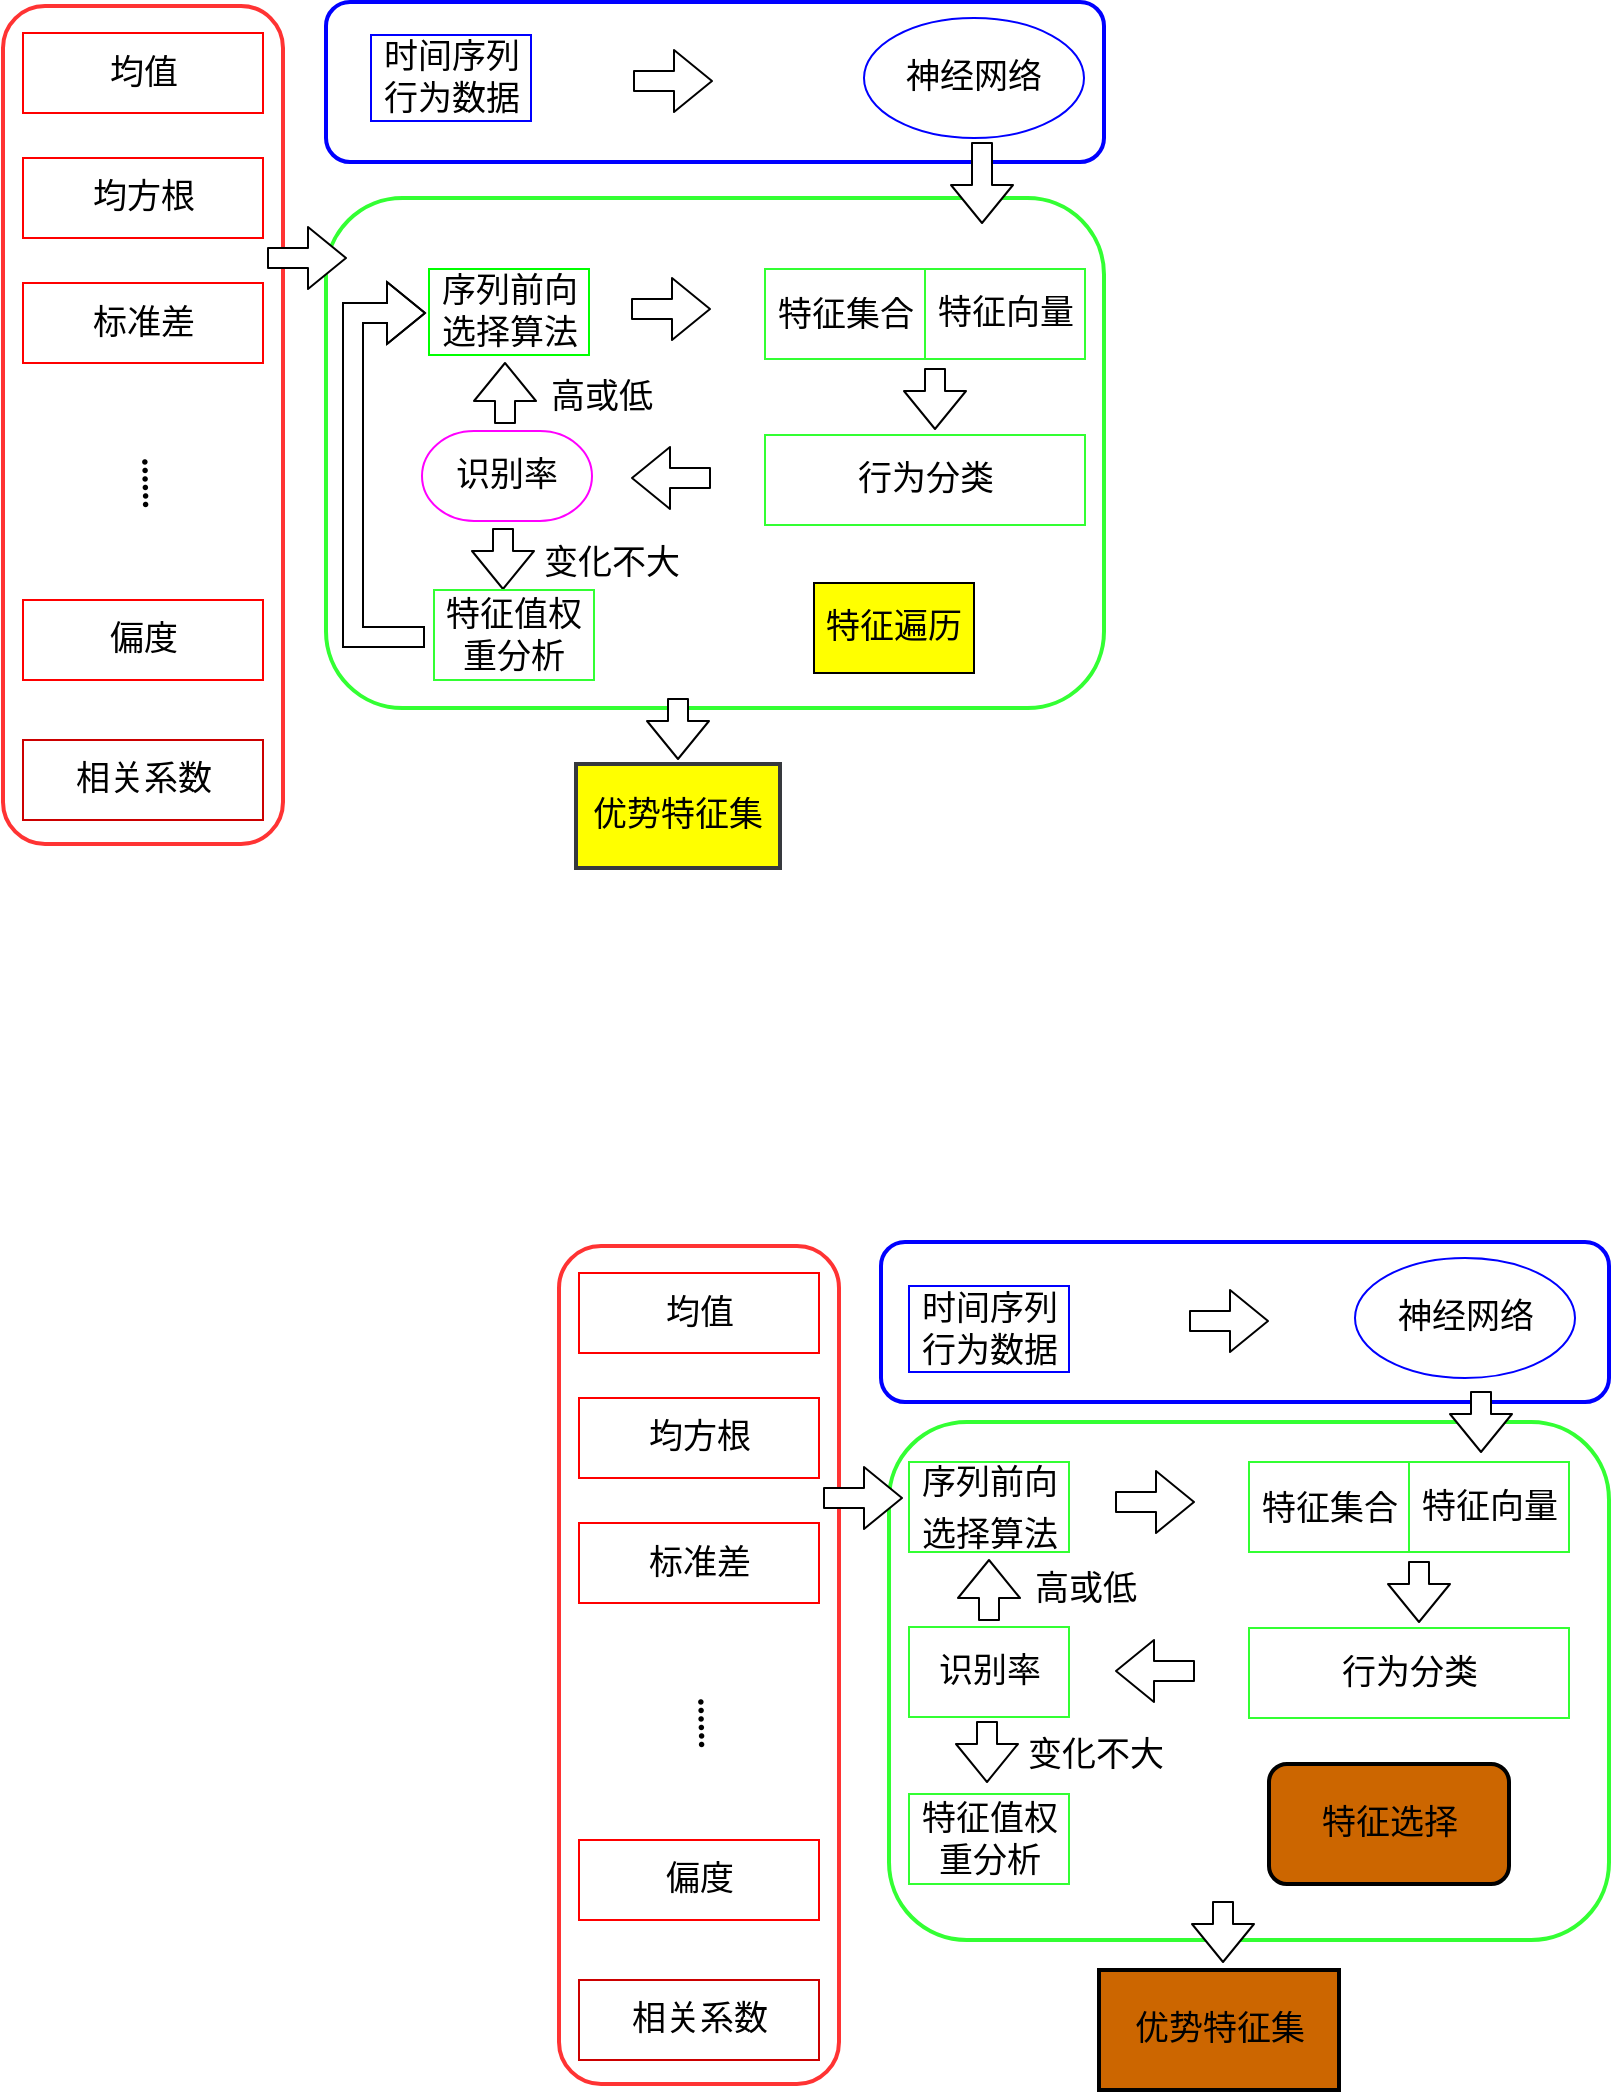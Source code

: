 <mxfile version="12.2.9" type="github" pages="1">
  <diagram id="4a39q2auaV-xZN6c6QUD" name="Page-1">
    <mxGraphModel dx="779" dy="412" grid="1" gridSize="10" guides="1" tooltips="1" connect="1" arrows="1" fold="1" page="1" pageScale="1" pageWidth="827" pageHeight="1169" math="0" shadow="0">
      <root>
        <mxCell id="0"/>
        <mxCell id="1" parent="0"/>
        <mxCell id="yiICv3iwBEEqGms3I8O2-3" value="" style="rounded=1;whiteSpace=wrap;html=1;shadow=0;glass=0;comic=0;labelBackgroundColor=none;strokeColor=#33FF33;strokeWidth=2;fillColor=none;fontFamily=Times New Roman;fontSize=17;" parent="1" vertex="1">
          <mxGeometry x="322" y="1178" width="389" height="255" as="geometry"/>
        </mxCell>
        <mxCell id="yiICv3iwBEEqGms3I8O2-4" value="" style="rounded=1;whiteSpace=wrap;html=1;shadow=0;glass=0;comic=0;labelBackgroundColor=none;strokeColor=#0000FF;strokeWidth=2;fillColor=none;fontFamily=Times New Roman;fontSize=17;" parent="1" vertex="1">
          <mxGeometry x="322" y="1080" width="389" height="80" as="geometry"/>
        </mxCell>
        <mxCell id="yiICv3iwBEEqGms3I8O2-5" value="" style="rounded=1;whiteSpace=wrap;html=1;shadow=0;glass=0;comic=0;labelBackgroundColor=none;fillColor=none;fontFamily=Times New Roman;fontSize=17;strokeColor=#FF3333;fontColor=#ffffff;strokeWidth=2;" parent="1" vertex="1">
          <mxGeometry x="160.5" y="1082" width="140" height="419" as="geometry"/>
        </mxCell>
        <mxCell id="yiICv3iwBEEqGms3I8O2-6" value="" style="shape=flexArrow;endArrow=classic;html=1;fontSize=17;fontFamily=Times New Roman;fillColor=#ffffff;" parent="1" edge="1">
          <mxGeometry width="50" height="50" relative="1" as="geometry">
            <mxPoint x="626.5" y="1263" as="sourcePoint"/>
            <mxPoint x="626.5" y="1294" as="targetPoint"/>
          </mxGeometry>
        </mxCell>
        <mxCell id="yiICv3iwBEEqGms3I8O2-7" value="均值" style="rounded=0;whiteSpace=wrap;html=1;fontSize=17;fontFamily=Times New Roman;strokeColor=#FF0000;strokeWidth=1;" parent="1" vertex="1">
          <mxGeometry x="170.5" y="1095.5" width="120" height="40" as="geometry"/>
        </mxCell>
        <mxCell id="yiICv3iwBEEqGms3I8O2-8" value="均方根" style="rounded=0;whiteSpace=wrap;html=1;fontSize=17;fontFamily=Times New Roman;strokeColor=#FF0000;" parent="1" vertex="1">
          <mxGeometry x="170.5" y="1158" width="120" height="40" as="geometry"/>
        </mxCell>
        <mxCell id="yiICv3iwBEEqGms3I8O2-9" value="标准差" style="rounded=0;whiteSpace=wrap;html=1;fontSize=17;fontFamily=Times New Roman;strokeColor=#FF0000;" parent="1" vertex="1">
          <mxGeometry x="170.5" y="1220.5" width="120" height="40" as="geometry"/>
        </mxCell>
        <mxCell id="yiICv3iwBEEqGms3I8O2-11" value="相关系数" style="rounded=0;whiteSpace=wrap;html=1;fontSize=17;fontFamily=Times New Roman;strokeColor=#CC0000;" parent="1" vertex="1">
          <mxGeometry x="170.5" y="1449" width="120" height="40" as="geometry"/>
        </mxCell>
        <mxCell id="yiICv3iwBEEqGms3I8O2-12" value="偏度" style="rounded=0;whiteSpace=wrap;html=1;fontSize=17;fontFamily=Times New Roman;strokeColor=#FF0000;" parent="1" vertex="1">
          <mxGeometry x="170.5" y="1379" width="120" height="40" as="geometry"/>
        </mxCell>
        <mxCell id="yiICv3iwBEEqGms3I8O2-13" value="" style="shape=flexArrow;endArrow=classic;html=1;fontSize=17;fontFamily=Times New Roman;fillColor=#ffffff;" parent="1" edge="1">
          <mxGeometry width="50" height="50" relative="1" as="geometry">
            <mxPoint x="292.5" y="1208" as="sourcePoint"/>
            <mxPoint x="332.5" y="1208" as="targetPoint"/>
          </mxGeometry>
        </mxCell>
        <mxCell id="yiICv3iwBEEqGms3I8O2-14" value="" style="shape=flexArrow;endArrow=classic;html=1;fontSize=17;fontFamily=Times New Roman;fillColor=#ffffff;" parent="1" edge="1">
          <mxGeometry width="50" height="50" relative="1" as="geometry">
            <mxPoint x="474.5" y="1233.5" as="sourcePoint"/>
            <mxPoint x="514.5" y="1233.5" as="targetPoint"/>
          </mxGeometry>
        </mxCell>
        <mxCell id="yiICv3iwBEEqGms3I8O2-15" value="&lt;span style=&quot;font-size: 17px; line-height: 150%;&quot;&gt;特征集合&lt;/span&gt;" style="rounded=0;whiteSpace=wrap;html=1;fontSize=17;fontFamily=Times New Roman;strokeColor=#33FF33;" parent="1" vertex="1">
          <mxGeometry x="541.5" y="1213.5" width="80" height="45" as="geometry"/>
        </mxCell>
        <mxCell id="yiICv3iwBEEqGms3I8O2-16" value="时间序列行为数据" style="rounded=0;whiteSpace=wrap;html=1;fontSize=17;fontFamily=Times New Roman;strokeColor=#0000FF;" parent="1" vertex="1">
          <mxGeometry x="344.5" y="1096.5" width="80" height="43" as="geometry"/>
        </mxCell>
        <mxCell id="yiICv3iwBEEqGms3I8O2-17" value="特征向量" style="rounded=0;whiteSpace=wrap;html=1;fontSize=17;fontFamily=Times New Roman;strokeColor=#33FF33;" parent="1" vertex="1">
          <mxGeometry x="621.5" y="1213.5" width="80" height="45" as="geometry"/>
        </mxCell>
        <mxCell id="yiICv3iwBEEqGms3I8O2-18" value="行为分类" style="rounded=0;whiteSpace=wrap;html=1;fontSize=17;fontFamily=Times New Roman;strokeColor=#33FF33;" parent="1" vertex="1">
          <mxGeometry x="541.5" y="1296.5" width="160" height="45" as="geometry"/>
        </mxCell>
        <mxCell id="i2KdsXVOilVJPKL2qXOY-22" value="" style="edgeStyle=orthogonalEdgeStyle;shape=flexArrow;rounded=0;orthogonalLoop=1;jettySize=auto;html=1;" edge="1" parent="1">
          <mxGeometry relative="1" as="geometry">
            <mxPoint x="371.5" y="1397.5" as="sourcePoint"/>
            <mxPoint x="372" y="1235.5" as="targetPoint"/>
            <Array as="points">
              <mxPoint x="371.5" y="1397.5"/>
              <mxPoint x="335.5" y="1397.5"/>
              <mxPoint x="335.5" y="1235.5"/>
            </Array>
          </mxGeometry>
        </mxCell>
        <mxCell id="yiICv3iwBEEqGms3I8O2-21" value="" style="shape=flexArrow;endArrow=classic;html=1;fontSize=17;fontFamily=Times New Roman;fillColor=#ffffff;" parent="1" edge="1">
          <mxGeometry width="50" height="50" relative="1" as="geometry">
            <mxPoint x="411.5" y="1291" as="sourcePoint"/>
            <mxPoint x="411.5" y="1260" as="targetPoint"/>
          </mxGeometry>
        </mxCell>
        <mxCell id="yiICv3iwBEEqGms3I8O2-23" value="" style="shape=flexArrow;endArrow=classic;html=1;fontSize=17;fontFamily=Times New Roman;fillColor=#ffffff;" parent="1" edge="1">
          <mxGeometry width="50" height="50" relative="1" as="geometry">
            <mxPoint x="410.5" y="1343" as="sourcePoint"/>
            <mxPoint x="410.5" y="1374" as="targetPoint"/>
          </mxGeometry>
        </mxCell>
        <mxCell id="yiICv3iwBEEqGms3I8O2-24" value="特征值权重分析" style="rounded=0;whiteSpace=wrap;html=1;fontSize=17;fontFamily=Times New Roman;strokeColor=#33FF33;" parent="1" vertex="1">
          <mxGeometry x="376" y="1374" width="80" height="45" as="geometry"/>
        </mxCell>
        <mxCell id="yiICv3iwBEEqGms3I8O2-25" value="" style="shape=flexArrow;endArrow=classic;html=1;fontSize=17;fontFamily=Times New Roman;fillColor=#ffffff;" parent="1" edge="1">
          <mxGeometry width="50" height="50" relative="1" as="geometry">
            <mxPoint x="650" y="1150" as="sourcePoint"/>
            <mxPoint x="650" y="1191" as="targetPoint"/>
          </mxGeometry>
        </mxCell>
        <mxCell id="yiICv3iwBEEqGms3I8O2-26" value="" style="shape=flexArrow;endArrow=classic;html=1;fontSize=17;fontFamily=Times New Roman;fillColor=#ffffff;" parent="1" edge="1">
          <mxGeometry width="50" height="50" relative="1" as="geometry">
            <mxPoint x="475.5" y="1119.5" as="sourcePoint"/>
            <mxPoint x="515.5" y="1119.5" as="targetPoint"/>
          </mxGeometry>
        </mxCell>
        <mxCell id="yiICv3iwBEEqGms3I8O2-28" value="神经网络" style="ellipse;whiteSpace=wrap;html=1;rounded=0;shadow=0;glass=0;comic=0;labelBackgroundColor=none;fillColor=#ffffff;fontFamily=Times New Roman;fontSize=17;strokeColor=#0000FF;" parent="1" vertex="1">
          <mxGeometry x="591" y="1088" width="110" height="60" as="geometry"/>
        </mxCell>
        <mxCell id="yiICv3iwBEEqGms3I8O2-29" value="" style="shape=flexArrow;endArrow=classic;html=1;fontSize=17;fontFamily=Times New Roman;fillColor=#ffffff;" parent="1" edge="1">
          <mxGeometry width="50" height="50" relative="1" as="geometry">
            <mxPoint x="514.5" y="1318" as="sourcePoint"/>
            <mxPoint x="474.5" y="1318" as="targetPoint"/>
          </mxGeometry>
        </mxCell>
        <mxCell id="yiICv3iwBEEqGms3I8O2-30" value="高或低" style="text;html=1;strokeColor=none;fillColor=none;align=center;verticalAlign=middle;whiteSpace=wrap;rounded=0;shadow=0;glass=0;comic=0;labelBackgroundColor=none;fontFamily=Times New Roman;fontSize=17;" parent="1" vertex="1">
          <mxGeometry x="424.5" y="1267.5" width="70" height="20" as="geometry"/>
        </mxCell>
        <mxCell id="yiICv3iwBEEqGms3I8O2-31" value="变化不大" style="text;html=1;strokeColor=none;fillColor=none;align=center;verticalAlign=middle;whiteSpace=wrap;rounded=0;shadow=0;glass=0;comic=0;labelBackgroundColor=none;fontFamily=Times New Roman;fontSize=17;" parent="1" vertex="1">
          <mxGeometry x="424.5" y="1350.5" width="80" height="20" as="geometry"/>
        </mxCell>
        <mxCell id="yiICv3iwBEEqGms3I8O2-32" value="&lt;font style=&quot;font-size: 17px;&quot;&gt;&lt;b style=&quot;font-size: 17px;&quot;&gt;......&lt;/b&gt;&lt;br style=&quot;font-size: 17px;&quot;&gt;&lt;/font&gt;" style="text;html=1;strokeColor=none;fillColor=none;align=center;verticalAlign=middle;whiteSpace=wrap;rounded=0;shadow=0;glass=0;comic=0;labelBackgroundColor=none;fontFamily=Times New Roman;fontSize=17;direction=south;rotation=89;" parent="1" vertex="1">
          <mxGeometry x="200.5" y="1314.5" width="70" height="11" as="geometry"/>
        </mxCell>
        <mxCell id="yiICv3iwBEEqGms3I8O2-41" value="" style="rounded=1;whiteSpace=wrap;html=1;shadow=0;glass=0;comic=0;labelBackgroundColor=none;strokeColor=#33FF33;strokeWidth=2;fillColor=none;fontFamily=Times New Roman;fontSize=17;" parent="1" vertex="1">
          <mxGeometry x="603.5" y="1790" width="360" height="259" as="geometry"/>
        </mxCell>
        <mxCell id="yiICv3iwBEEqGms3I8O2-42" value="" style="rounded=1;whiteSpace=wrap;html=1;shadow=0;glass=0;comic=0;labelBackgroundColor=none;strokeColor=#0000FF;strokeWidth=2;fillColor=none;fontFamily=Times New Roman;fontSize=17;" parent="1" vertex="1">
          <mxGeometry x="599.5" y="1700" width="364" height="80" as="geometry"/>
        </mxCell>
        <mxCell id="yiICv3iwBEEqGms3I8O2-43" value="" style="rounded=1;whiteSpace=wrap;html=1;shadow=0;glass=0;comic=0;labelBackgroundColor=none;fillColor=none;fontFamily=Times New Roman;fontSize=17;strokeColor=#FF3333;fontColor=#ffffff;strokeWidth=2;" parent="1" vertex="1">
          <mxGeometry x="438.5" y="1702" width="140" height="419" as="geometry"/>
        </mxCell>
        <mxCell id="yiICv3iwBEEqGms3I8O2-44" value="" style="shape=flexArrow;endArrow=classic;html=1;fontSize=17;fontFamily=Times New Roman;fillColor=#ffffff;" parent="1" edge="1">
          <mxGeometry width="50" height="50" relative="1" as="geometry">
            <mxPoint x="868.5" y="1859.5" as="sourcePoint"/>
            <mxPoint x="868.5" y="1890.5" as="targetPoint"/>
          </mxGeometry>
        </mxCell>
        <mxCell id="yiICv3iwBEEqGms3I8O2-45" value="均值" style="rounded=0;whiteSpace=wrap;html=1;fontSize=17;fontFamily=Times New Roman;strokeColor=#FF0000;strokeWidth=1;" parent="1" vertex="1">
          <mxGeometry x="448.5" y="1715.5" width="120" height="40" as="geometry"/>
        </mxCell>
        <mxCell id="yiICv3iwBEEqGms3I8O2-46" value="均方根" style="rounded=0;whiteSpace=wrap;html=1;fontSize=17;fontFamily=Times New Roman;strokeColor=#FF0000;" parent="1" vertex="1">
          <mxGeometry x="448.5" y="1778" width="120" height="40" as="geometry"/>
        </mxCell>
        <mxCell id="yiICv3iwBEEqGms3I8O2-47" value="标准差" style="rounded=0;whiteSpace=wrap;html=1;fontSize=17;fontFamily=Times New Roman;strokeColor=#FF0000;" parent="1" vertex="1">
          <mxGeometry x="448.5" y="1840.5" width="120" height="40" as="geometry"/>
        </mxCell>
        <mxCell id="yiICv3iwBEEqGms3I8O2-48" value="&lt;span style=&quot;font-size: 17px; line-height: 150%;&quot;&gt;序列前向选择算法&lt;/span&gt;" style="rounded=0;whiteSpace=wrap;html=1;fontSize=17;fontFamily=Times New Roman;strokeColor=#33FF33;" parent="1" vertex="1">
          <mxGeometry x="613.5" y="1810" width="80" height="45" as="geometry"/>
        </mxCell>
        <mxCell id="yiICv3iwBEEqGms3I8O2-49" value="相关系数" style="rounded=0;whiteSpace=wrap;html=1;fontSize=17;fontFamily=Times New Roman;strokeColor=#CC0000;" parent="1" vertex="1">
          <mxGeometry x="448.5" y="2069" width="120" height="40" as="geometry"/>
        </mxCell>
        <mxCell id="yiICv3iwBEEqGms3I8O2-50" value="偏度" style="rounded=0;whiteSpace=wrap;html=1;fontSize=17;fontFamily=Times New Roman;strokeColor=#FF0000;" parent="1" vertex="1">
          <mxGeometry x="448.5" y="1999" width="120" height="40" as="geometry"/>
        </mxCell>
        <mxCell id="yiICv3iwBEEqGms3I8O2-51" value="" style="shape=flexArrow;endArrow=classic;html=1;fontSize=17;fontFamily=Times New Roman;fillColor=#ffffff;" parent="1" edge="1">
          <mxGeometry width="50" height="50" relative="1" as="geometry">
            <mxPoint x="570.5" y="1828" as="sourcePoint"/>
            <mxPoint x="610.5" y="1828" as="targetPoint"/>
          </mxGeometry>
        </mxCell>
        <mxCell id="yiICv3iwBEEqGms3I8O2-52" value="" style="shape=flexArrow;endArrow=classic;html=1;fontSize=17;fontFamily=Times New Roman;fillColor=#ffffff;" parent="1" edge="1">
          <mxGeometry width="50" height="50" relative="1" as="geometry">
            <mxPoint x="716.5" y="1830" as="sourcePoint"/>
            <mxPoint x="756.5" y="1830" as="targetPoint"/>
          </mxGeometry>
        </mxCell>
        <mxCell id="yiICv3iwBEEqGms3I8O2-53" value="&lt;span style=&quot;font-size: 17px; line-height: 150%;&quot;&gt;特征集合&lt;/span&gt;" style="rounded=0;whiteSpace=wrap;html=1;fontSize=17;fontFamily=Times New Roman;strokeColor=#33FF33;" parent="1" vertex="1">
          <mxGeometry x="783.5" y="1810" width="80" height="45" as="geometry"/>
        </mxCell>
        <mxCell id="yiICv3iwBEEqGms3I8O2-54" value="时间序列行为数据" style="rounded=0;whiteSpace=wrap;html=1;fontSize=17;fontFamily=Times New Roman;strokeColor=#0000FF;" parent="1" vertex="1">
          <mxGeometry x="613.5" y="1722" width="80" height="43" as="geometry"/>
        </mxCell>
        <mxCell id="yiICv3iwBEEqGms3I8O2-55" value="特征向量" style="rounded=0;whiteSpace=wrap;html=1;fontSize=17;fontFamily=Times New Roman;strokeColor=#33FF33;" parent="1" vertex="1">
          <mxGeometry x="863.5" y="1810" width="80" height="45" as="geometry"/>
        </mxCell>
        <mxCell id="yiICv3iwBEEqGms3I8O2-56" value="行为分类" style="rounded=0;whiteSpace=wrap;html=1;fontSize=17;fontFamily=Times New Roman;strokeColor=#33FF33;" parent="1" vertex="1">
          <mxGeometry x="783.5" y="1893" width="160" height="45" as="geometry"/>
        </mxCell>
        <mxCell id="yiICv3iwBEEqGms3I8O2-57" value="特征选择" style="rounded=1;whiteSpace=wrap;html=1;fontSize=17;fontFamily=Times New Roman;strokeColor=#000000;fillColor=#CC6600;strokeWidth=2;" parent="1" vertex="1">
          <mxGeometry x="793.5" y="1961" width="120" height="60" as="geometry"/>
        </mxCell>
        <mxCell id="yiICv3iwBEEqGms3I8O2-58" value="识别率" style="rounded=0;whiteSpace=wrap;html=1;fontSize=17;fontFamily=Times New Roman;strokeColor=#33FF33;" parent="1" vertex="1">
          <mxGeometry x="613.5" y="1892.5" width="80" height="45" as="geometry"/>
        </mxCell>
        <mxCell id="yiICv3iwBEEqGms3I8O2-59" value="" style="shape=flexArrow;endArrow=classic;html=1;fontSize=17;fontFamily=Times New Roman;fillColor=#ffffff;" parent="1" edge="1">
          <mxGeometry width="50" height="50" relative="1" as="geometry">
            <mxPoint x="653.5" y="1889.5" as="sourcePoint"/>
            <mxPoint x="653.5" y="1858.5" as="targetPoint"/>
          </mxGeometry>
        </mxCell>
        <mxCell id="yiICv3iwBEEqGms3I8O2-60" value="优势特征集" style="rounded=0;whiteSpace=wrap;html=1;fillColor=#CC6600;fontSize=17;fontFamily=Times New Roman;strokeColor=#000000;strokeWidth=2;gradientColor=none;" parent="1" vertex="1">
          <mxGeometry x="708.5" y="2064" width="120" height="60" as="geometry"/>
        </mxCell>
        <mxCell id="yiICv3iwBEEqGms3I8O2-61" value="" style="shape=flexArrow;endArrow=classic;html=1;fontSize=17;fontFamily=Times New Roman;fillColor=#ffffff;" parent="1" edge="1">
          <mxGeometry width="50" height="50" relative="1" as="geometry">
            <mxPoint x="652.5" y="1939.5" as="sourcePoint"/>
            <mxPoint x="652.5" y="1970.5" as="targetPoint"/>
          </mxGeometry>
        </mxCell>
        <mxCell id="yiICv3iwBEEqGms3I8O2-62" value="特征值权重分析" style="rounded=0;whiteSpace=wrap;html=1;fontSize=17;fontFamily=Times New Roman;strokeColor=#33FF33;" parent="1" vertex="1">
          <mxGeometry x="613.5" y="1976" width="80" height="45" as="geometry"/>
        </mxCell>
        <mxCell id="yiICv3iwBEEqGms3I8O2-63" value="" style="shape=flexArrow;endArrow=classic;html=1;fontSize=17;fontFamily=Times New Roman;fillColor=#ffffff;" parent="1" edge="1">
          <mxGeometry width="50" height="50" relative="1" as="geometry">
            <mxPoint x="899.5" y="1774.5" as="sourcePoint"/>
            <mxPoint x="899.5" y="1805.5" as="targetPoint"/>
          </mxGeometry>
        </mxCell>
        <mxCell id="yiICv3iwBEEqGms3I8O2-64" value="" style="shape=flexArrow;endArrow=classic;html=1;fontSize=17;fontFamily=Times New Roman;fillColor=#ffffff;" parent="1" edge="1">
          <mxGeometry width="50" height="50" relative="1" as="geometry">
            <mxPoint x="753.5" y="1739.5" as="sourcePoint"/>
            <mxPoint x="793.5" y="1739.5" as="targetPoint"/>
          </mxGeometry>
        </mxCell>
        <mxCell id="yiICv3iwBEEqGms3I8O2-65" value="" style="shape=flexArrow;endArrow=classic;html=1;fontSize=17;fontFamily=Times New Roman;fillColor=#ffffff;" parent="1" edge="1">
          <mxGeometry width="50" height="50" relative="1" as="geometry">
            <mxPoint x="770.5" y="2029.5" as="sourcePoint"/>
            <mxPoint x="770.5" y="2060.5" as="targetPoint"/>
          </mxGeometry>
        </mxCell>
        <mxCell id="yiICv3iwBEEqGms3I8O2-66" value="神经网络" style="ellipse;whiteSpace=wrap;html=1;rounded=0;shadow=0;glass=0;comic=0;labelBackgroundColor=none;fillColor=#ffffff;fontFamily=Times New Roman;fontSize=17;strokeColor=#0000FF;" parent="1" vertex="1">
          <mxGeometry x="836.5" y="1708" width="110" height="60" as="geometry"/>
        </mxCell>
        <mxCell id="yiICv3iwBEEqGms3I8O2-67" value="" style="shape=flexArrow;endArrow=classic;html=1;fontSize=17;fontFamily=Times New Roman;fillColor=#ffffff;" parent="1" edge="1">
          <mxGeometry width="50" height="50" relative="1" as="geometry">
            <mxPoint x="756.5" y="1914.5" as="sourcePoint"/>
            <mxPoint x="716.5" y="1914.5" as="targetPoint"/>
          </mxGeometry>
        </mxCell>
        <mxCell id="yiICv3iwBEEqGms3I8O2-68" value="高或低" style="text;html=1;strokeColor=none;fillColor=none;align=center;verticalAlign=middle;whiteSpace=wrap;rounded=0;shadow=0;glass=0;comic=0;labelBackgroundColor=none;fontFamily=Times New Roman;fontSize=17;" parent="1" vertex="1">
          <mxGeometry x="666.5" y="1864" width="70" height="20" as="geometry"/>
        </mxCell>
        <mxCell id="yiICv3iwBEEqGms3I8O2-69" value="变化不大" style="text;html=1;strokeColor=none;fillColor=none;align=center;verticalAlign=middle;whiteSpace=wrap;rounded=0;shadow=0;glass=0;comic=0;labelBackgroundColor=none;fontFamily=Times New Roman;fontSize=17;" parent="1" vertex="1">
          <mxGeometry x="666.5" y="1947" width="80" height="20" as="geometry"/>
        </mxCell>
        <mxCell id="yiICv3iwBEEqGms3I8O2-70" value="&lt;font style=&quot;font-size: 17px;&quot;&gt;&lt;b style=&quot;font-size: 17px;&quot;&gt;......&lt;/b&gt;&lt;br style=&quot;font-size: 17px;&quot;&gt;&lt;/font&gt;" style="text;html=1;strokeColor=none;fillColor=none;align=center;verticalAlign=middle;whiteSpace=wrap;rounded=0;shadow=0;glass=0;comic=0;labelBackgroundColor=none;fontFamily=Times New Roman;fontSize=17;direction=south;rotation=89;" parent="1" vertex="1">
          <mxGeometry x="478.5" y="1934.5" width="70" height="11" as="geometry"/>
        </mxCell>
        <mxCell id="yiICv3iwBEEqGms3I8O2-73" value="&lt;font style=&quot;font-size: 17px;&quot;&gt;识别率&lt;/font&gt;" style="strokeWidth=1;html=1;shape=mxgraph.flowchart.terminator;whiteSpace=wrap;rounded=1;fillColor=none;strokeColor=#FF00FF;fontSize=17;" parent="1" vertex="1">
          <mxGeometry x="370" y="1294.5" width="85" height="45" as="geometry"/>
        </mxCell>
        <mxCell id="yiICv3iwBEEqGms3I8O2-75" value="序列前向选择算法" style="rounded=0;whiteSpace=wrap;html=1;fontSize=17;fontFamily=Times New Roman;strokeColor=#00FF00;" parent="1" vertex="1">
          <mxGeometry x="373.5" y="1213.5" width="80" height="43" as="geometry"/>
        </mxCell>
        <mxCell id="i2KdsXVOilVJPKL2qXOY-23" value="优势特征集" style="rounded=0;whiteSpace=wrap;html=1;fillColor=#FFFF00;fontSize=17;fontFamily=Times New Roman;strokeColor=#36393d;strokeWidth=2;" vertex="1" parent="1">
          <mxGeometry x="447" y="1461" width="102" height="52" as="geometry"/>
        </mxCell>
        <mxCell id="i2KdsXVOilVJPKL2qXOY-24" value="" style="shape=flexArrow;endArrow=classic;html=1;fontSize=17;fontFamily=Times New Roman;fillColor=#ffffff;" edge="1" parent="1">
          <mxGeometry width="50" height="50" relative="1" as="geometry">
            <mxPoint x="498" y="1428" as="sourcePoint"/>
            <mxPoint x="498" y="1459" as="targetPoint"/>
          </mxGeometry>
        </mxCell>
        <mxCell id="i2KdsXVOilVJPKL2qXOY-30" value="特征遍历" style="rounded=0;whiteSpace=wrap;html=1;fontSize=17;fontFamily=Times New Roman;strokeColor=#000000;fillColor=#FFFF00;" vertex="1" parent="1">
          <mxGeometry x="566" y="1370.5" width="80" height="45" as="geometry"/>
        </mxCell>
      </root>
    </mxGraphModel>
  </diagram>
</mxfile>
